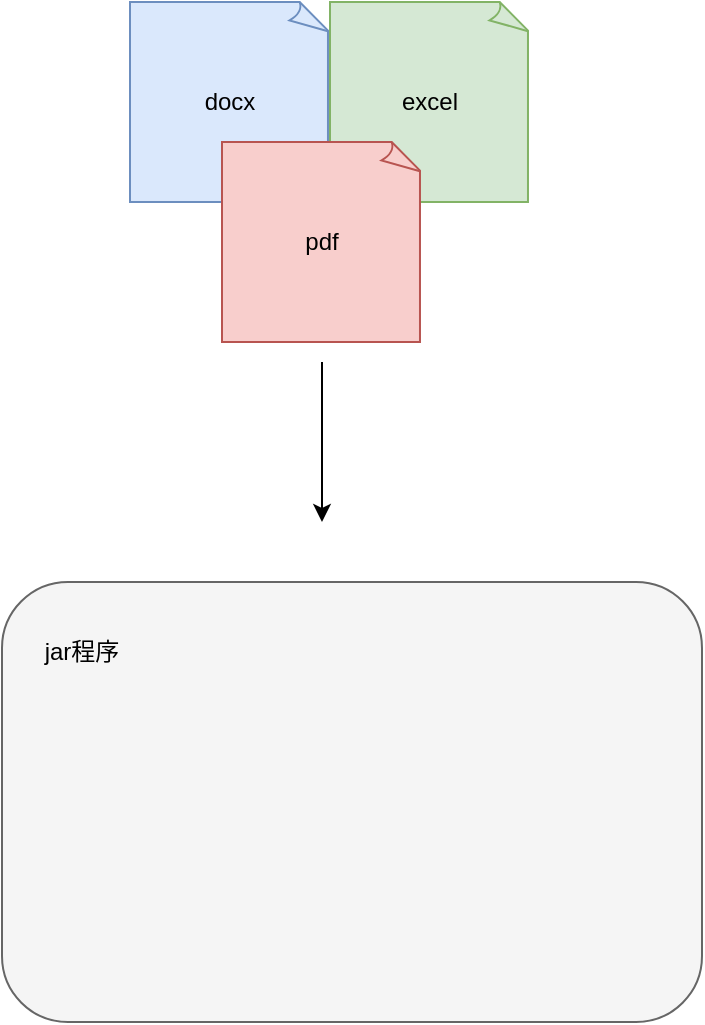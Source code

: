 <mxfile version="24.8.4">
  <diagram name="第 1 页" id="CRSTBRzYp5SdFTeYnozJ">
    <mxGraphModel dx="1259" dy="793" grid="1" gridSize="10" guides="1" tooltips="1" connect="1" arrows="1" fold="1" page="1" pageScale="1" pageWidth="827" pageHeight="1169" math="0" shadow="0">
      <root>
        <mxCell id="0" />
        <mxCell id="1" parent="0" />
        <mxCell id="V8Ts5n2w4OnkdCEIrP5f-3" value="excel" style="whiteSpace=wrap;html=1;shape=mxgraph.basic.document;fillColor=#d5e8d4;strokeColor=#82b366;" vertex="1" parent="1">
          <mxGeometry x="314" y="60" width="100" height="100" as="geometry" />
        </mxCell>
        <mxCell id="V8Ts5n2w4OnkdCEIrP5f-1" value="docx" style="whiteSpace=wrap;html=1;shape=mxgraph.basic.document;fillColor=#dae8fc;strokeColor=#6c8ebf;" vertex="1" parent="1">
          <mxGeometry x="214" y="60" width="100" height="100" as="geometry" />
        </mxCell>
        <mxCell id="V8Ts5n2w4OnkdCEIrP5f-2" value="pdf" style="whiteSpace=wrap;html=1;shape=mxgraph.basic.document;fillColor=#f8cecc;strokeColor=#b85450;" vertex="1" parent="1">
          <mxGeometry x="260" y="130" width="100" height="100" as="geometry" />
        </mxCell>
        <mxCell id="V8Ts5n2w4OnkdCEIrP5f-4" value="" style="endArrow=classic;html=1;rounded=0;" edge="1" parent="1">
          <mxGeometry width="50" height="50" relative="1" as="geometry">
            <mxPoint x="310" y="240" as="sourcePoint" />
            <mxPoint x="310" y="320" as="targetPoint" />
          </mxGeometry>
        </mxCell>
        <mxCell id="V8Ts5n2w4OnkdCEIrP5f-5" value="" style="rounded=1;whiteSpace=wrap;html=1;fillColor=#f5f5f5;fontColor=#333333;strokeColor=#666666;" vertex="1" parent="1">
          <mxGeometry x="150" y="350" width="350" height="220" as="geometry" />
        </mxCell>
        <mxCell id="V8Ts5n2w4OnkdCEIrP5f-6" value="jar程序" style="text;html=1;align=center;verticalAlign=middle;whiteSpace=wrap;rounded=0;" vertex="1" parent="1">
          <mxGeometry x="160" y="370" width="60" height="30" as="geometry" />
        </mxCell>
      </root>
    </mxGraphModel>
  </diagram>
</mxfile>
